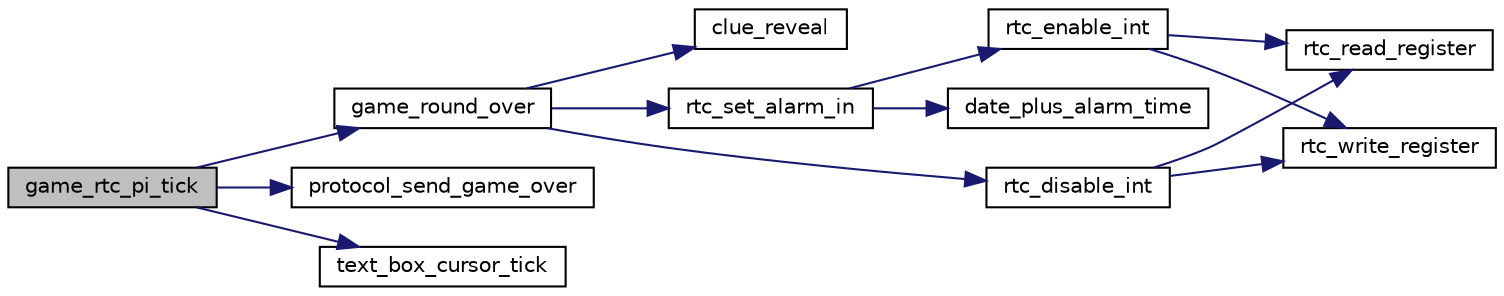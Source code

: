 digraph "game_rtc_pi_tick"
{
 // LATEX_PDF_SIZE
  edge [fontname="Helvetica",fontsize="10",labelfontname="Helvetica",labelfontsize="10"];
  node [fontname="Helvetica",fontsize="10",shape=record];
  rankdir="LR";
  Node1 [label="game_rtc_pi_tick",height=0.2,width=0.4,color="black", fillcolor="grey75", style="filled", fontcolor="black",tooltip="Updates the game due to a rtc periodic interrupt."];
  Node1 -> Node2 [color="midnightblue",fontsize="10",style="solid",fontname="Helvetica"];
  Node2 [label="game_round_over",height=0.2,width=0.4,color="black", fillcolor="white", style="filled",URL="$group__game.html#ga3e3b7cd44197d8a1bd11f7f82aa3c767",tooltip="Ends the current round."];
  Node2 -> Node3 [color="midnightblue",fontsize="10",style="solid",fontname="Helvetica"];
  Node3 [label="clue_reveal",height=0.2,width=0.4,color="black", fillcolor="white", style="filled",URL="$group__clue.html#ga4362997e5a7009bc2cd0fe105e2fa9fc",tooltip="Makes the whole word revealed in the given word clue."];
  Node2 -> Node4 [color="midnightblue",fontsize="10",style="solid",fontname="Helvetica"];
  Node4 [label="rtc_disable_int",height=0.2,width=0.4,color="black", fillcolor="white", style="filled",URL="$group__rtc.html#gad0e26524911e8ec8710cd8364fcd924a",tooltip="Disables a type of interrupt."];
  Node4 -> Node5 [color="midnightblue",fontsize="10",style="solid",fontname="Helvetica"];
  Node5 [label="rtc_read_register",height=0.2,width=0.4,color="black", fillcolor="white", style="filled",URL="$group__rtc.html#gaeb22f43773d6e29365a07f7f847dfbb9",tooltip="Reads data from a RTC register."];
  Node4 -> Node6 [color="midnightblue",fontsize="10",style="solid",fontname="Helvetica"];
  Node6 [label="rtc_write_register",height=0.2,width=0.4,color="black", fillcolor="white", style="filled",URL="$group__rtc.html#ga30aa093c07ae9ee5626c2a50a40641d1",tooltip="Writes data to a RTC register."];
  Node2 -> Node7 [color="midnightblue",fontsize="10",style="solid",fontname="Helvetica"];
  Node7 [label="rtc_set_alarm_in",height=0.2,width=0.4,color="black", fillcolor="white", style="filled",URL="$group__rtc.html#ga49dc9bc6e37a97deaf7ee0dc0f9110e1",tooltip="Sets an alarm with remaining time to alarm from now."];
  Node7 -> Node8 [color="midnightblue",fontsize="10",style="solid",fontname="Helvetica"];
  Node8 [label="date_plus_alarm_time",height=0.2,width=0.4,color="black", fillcolor="white", style="filled",URL="$group__date.html#gacf12b565d3e4489dd6026ce1ee6b5ebc",tooltip="Adds a date_t to a rtc_alarm_time_t."];
  Node7 -> Node9 [color="midnightblue",fontsize="10",style="solid",fontname="Helvetica"];
  Node9 [label="rtc_enable_int",height=0.2,width=0.4,color="black", fillcolor="white", style="filled",URL="$group__rtc.html#ga2780c6d57b30b6d1804927a1d5c1dd1b",tooltip="Enables a type of interrupt with the given configuration."];
  Node9 -> Node5 [color="midnightblue",fontsize="10",style="solid",fontname="Helvetica"];
  Node9 -> Node6 [color="midnightblue",fontsize="10",style="solid",fontname="Helvetica"];
  Node1 -> Node10 [color="midnightblue",fontsize="10",style="solid",fontname="Helvetica"];
  Node10 [label="protocol_send_game_over",height=0.2,width=0.4,color="black", fillcolor="white", style="filled",URL="$group__protocol.html#ga22df7885a195f3daaf976fb322a6273a",tooltip="Sends a message of type MSG_GAME_OVER."];
  Node1 -> Node11 [color="midnightblue",fontsize="10",style="solid",fontname="Helvetica"];
  Node11 [label="text_box_cursor_tick",height=0.2,width=0.4,color="black", fillcolor="white", style="filled",URL="$group__textbox.html#gac1a3e084fe80da6c19350883e01cfef3",tooltip="Switches the visibility of the text cursor of a given text box."];
}
